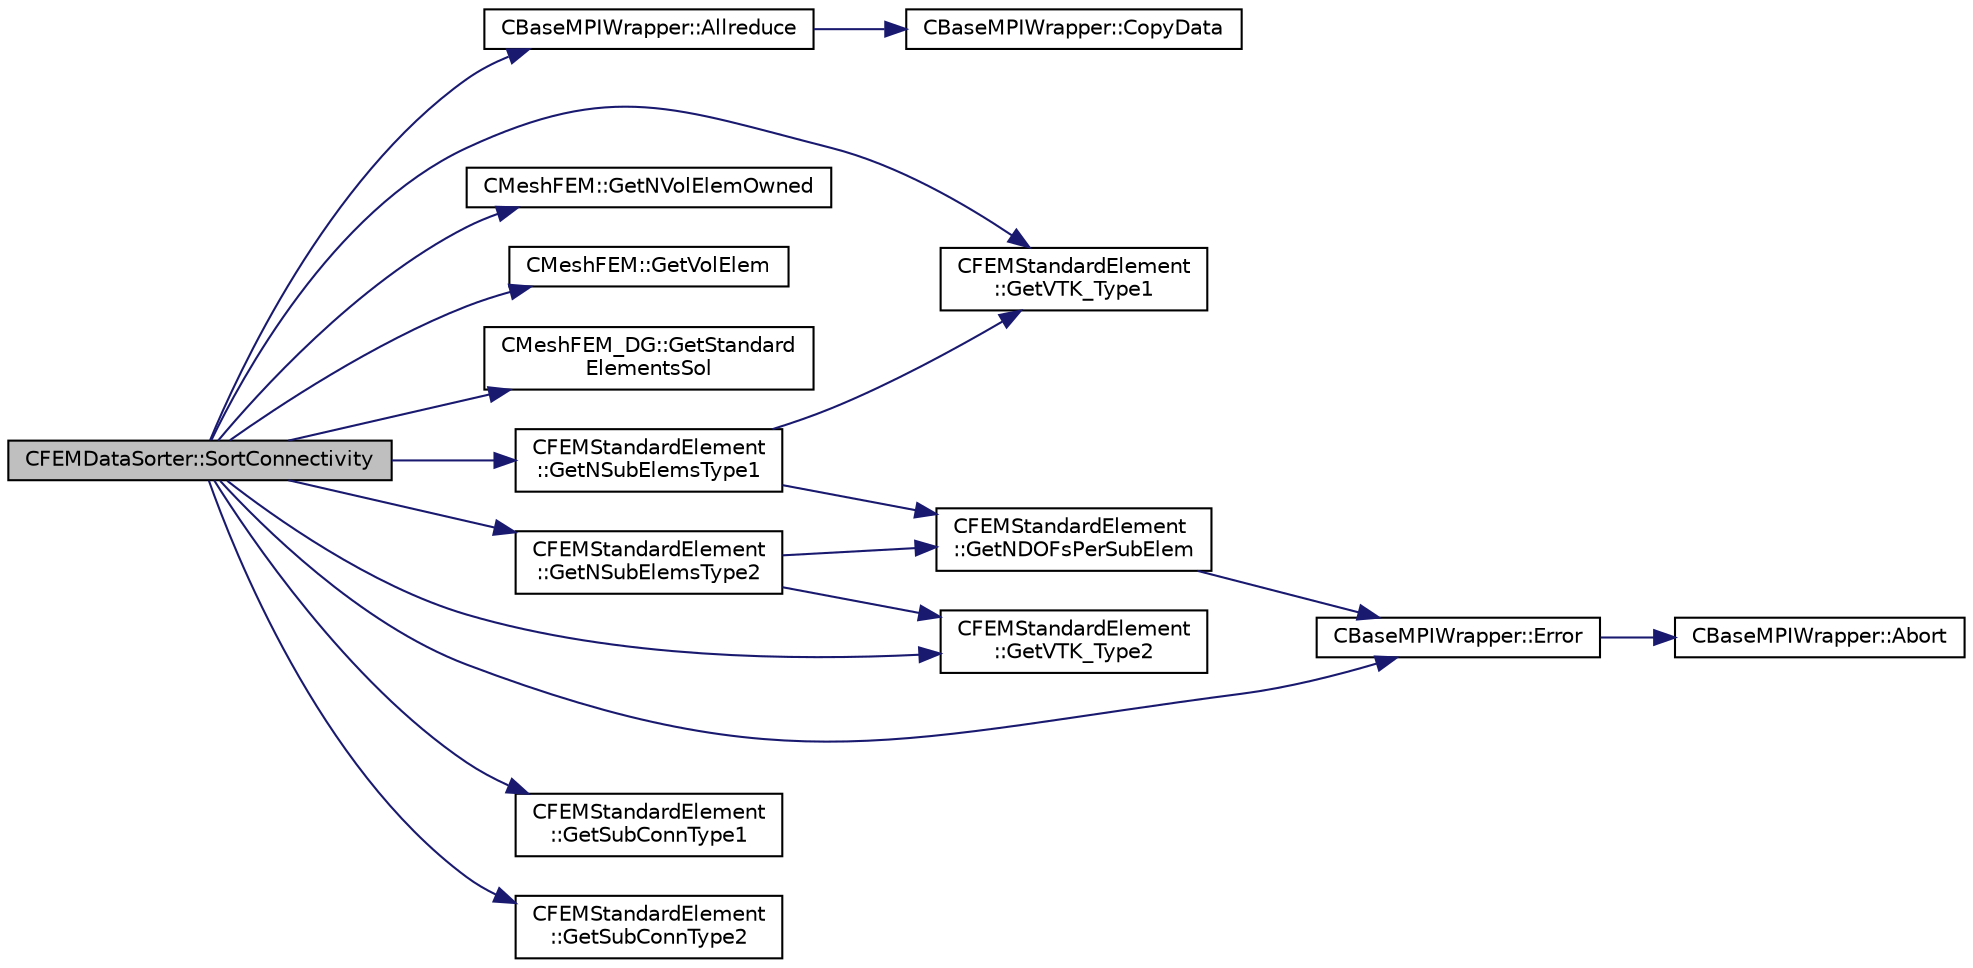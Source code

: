 digraph "CFEMDataSorter::SortConnectivity"
{
  edge [fontname="Helvetica",fontsize="10",labelfontname="Helvetica",labelfontsize="10"];
  node [fontname="Helvetica",fontsize="10",shape=record];
  rankdir="LR";
  Node15 [label="CFEMDataSorter::SortConnectivity",height=0.2,width=0.4,color="black", fillcolor="grey75", style="filled", fontcolor="black"];
  Node15 -> Node16 [color="midnightblue",fontsize="10",style="solid",fontname="Helvetica"];
  Node16 [label="CBaseMPIWrapper::Allreduce",height=0.2,width=0.4,color="black", fillcolor="white", style="filled",URL="$class_c_base_m_p_i_wrapper.html#a637b6fd917a8ca91ce748ba88e0d66b6"];
  Node16 -> Node17 [color="midnightblue",fontsize="10",style="solid",fontname="Helvetica"];
  Node17 [label="CBaseMPIWrapper::CopyData",height=0.2,width=0.4,color="black", fillcolor="white", style="filled",URL="$class_c_base_m_p_i_wrapper.html#a4725cc1dd65b161b483e812a538a5e36"];
  Node15 -> Node18 [color="midnightblue",fontsize="10",style="solid",fontname="Helvetica"];
  Node18 [label="CBaseMPIWrapper::Error",height=0.2,width=0.4,color="black", fillcolor="white", style="filled",URL="$class_c_base_m_p_i_wrapper.html#a04457c47629bda56704e6a8804833eeb"];
  Node18 -> Node19 [color="midnightblue",fontsize="10",style="solid",fontname="Helvetica"];
  Node19 [label="CBaseMPIWrapper::Abort",height=0.2,width=0.4,color="black", fillcolor="white", style="filled",URL="$class_c_base_m_p_i_wrapper.html#a21ef5681e2acb532d345e9bab173ef07"];
  Node15 -> Node20 [color="midnightblue",fontsize="10",style="solid",fontname="Helvetica"];
  Node20 [label="CMeshFEM::GetNVolElemOwned",height=0.2,width=0.4,color="black", fillcolor="white", style="filled",URL="$class_c_mesh_f_e_m.html#a665c7319b3d55a66ba83cd074b35f9a5",tooltip="Function, which makes available the number of owned volume elements in the local FEM mesh..."];
  Node15 -> Node21 [color="midnightblue",fontsize="10",style="solid",fontname="Helvetica"];
  Node21 [label="CMeshFEM::GetVolElem",height=0.2,width=0.4,color="black", fillcolor="white", style="filled",URL="$class_c_mesh_f_e_m.html#a838a7b4f4ad6edcf019a90113a09b290",tooltip="Function, which makes available the volume elements in the local FEM mesh. "];
  Node15 -> Node22 [color="midnightblue",fontsize="10",style="solid",fontname="Helvetica"];
  Node22 [label="CMeshFEM_DG::GetStandard\lElementsSol",height=0.2,width=0.4,color="black", fillcolor="white", style="filled",URL="$class_c_mesh_f_e_m___d_g.html#a54499dba9b28c04afe4fde40692e13b6",tooltip="Function, which makes available the standard volume elements of the solution. "];
  Node15 -> Node23 [color="midnightblue",fontsize="10",style="solid",fontname="Helvetica"];
  Node23 [label="CFEMStandardElement\l::GetVTK_Type1",height=0.2,width=0.4,color="black", fillcolor="white", style="filled",URL="$class_c_f_e_m_standard_element.html#af8341526567ab110cca6bde3bded9f3a",tooltip="Function, which makes available the type of the element in subConn1ForPlotting. "];
  Node15 -> Node24 [color="midnightblue",fontsize="10",style="solid",fontname="Helvetica"];
  Node24 [label="CFEMStandardElement\l::GetVTK_Type2",height=0.2,width=0.4,color="black", fillcolor="white", style="filled",URL="$class_c_f_e_m_standard_element.html#aceecd4b24a3a260337af723d7bd2ee3a",tooltip="Function, which makes available the type of the element in subConn2ForPlotting. "];
  Node15 -> Node25 [color="midnightblue",fontsize="10",style="solid",fontname="Helvetica"];
  Node25 [label="CFEMStandardElement\l::GetNSubElemsType1",height=0.2,width=0.4,color="black", fillcolor="white", style="filled",URL="$class_c_f_e_m_standard_element.html#a98ec79da0fb17aece3cc0b183f573d35",tooltip="Function, which makes available the number of sub-elements of type 1 for plotting. "];
  Node25 -> Node26 [color="midnightblue",fontsize="10",style="solid",fontname="Helvetica"];
  Node26 [label="CFEMStandardElement\l::GetNDOFsPerSubElem",height=0.2,width=0.4,color="black", fillcolor="white", style="filled",URL="$class_c_f_e_m_standard_element.html#acf9879543a9cafe9300439df4d79c303",tooltip="Function, which makes available the number of DOFs of a linear element, used for plotting. "];
  Node26 -> Node18 [color="midnightblue",fontsize="10",style="solid",fontname="Helvetica"];
  Node25 -> Node23 [color="midnightblue",fontsize="10",style="solid",fontname="Helvetica"];
  Node15 -> Node27 [color="midnightblue",fontsize="10",style="solid",fontname="Helvetica"];
  Node27 [label="CFEMStandardElement\l::GetNSubElemsType2",height=0.2,width=0.4,color="black", fillcolor="white", style="filled",URL="$class_c_f_e_m_standard_element.html#aed0f6668e771b651a934b5b5d3de7d90",tooltip="Function, which makes available the number of sub-elements of type 2 for plotting. "];
  Node27 -> Node26 [color="midnightblue",fontsize="10",style="solid",fontname="Helvetica"];
  Node27 -> Node24 [color="midnightblue",fontsize="10",style="solid",fontname="Helvetica"];
  Node15 -> Node28 [color="midnightblue",fontsize="10",style="solid",fontname="Helvetica"];
  Node28 [label="CFEMStandardElement\l::GetSubConnType1",height=0.2,width=0.4,color="black", fillcolor="white", style="filled",URL="$class_c_f_e_m_standard_element.html#ac0dffdaff16ceaef311c4a98e6f51e45",tooltip="Function, which makes available the the connectivity of the linear elements of type 1 as a const poin..."];
  Node15 -> Node29 [color="midnightblue",fontsize="10",style="solid",fontname="Helvetica"];
  Node29 [label="CFEMStandardElement\l::GetSubConnType2",height=0.2,width=0.4,color="black", fillcolor="white", style="filled",URL="$class_c_f_e_m_standard_element.html#a8a7bcd33a66a45d70d62b72bf8609b85",tooltip="Function, which makes available the the connectivity of the linear elements of type 2 as a const poin..."];
}

